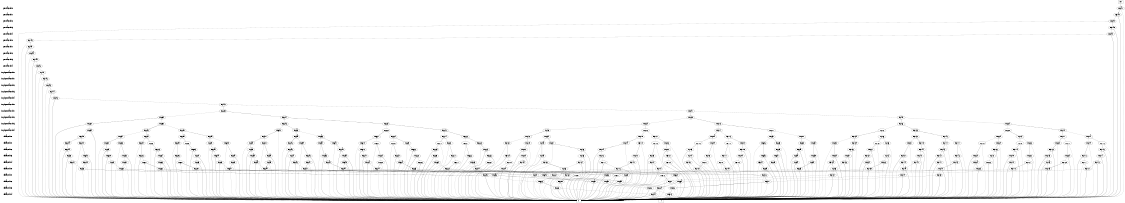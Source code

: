 digraph "DD" {
size = "7.5,10"
center = true;
edge [dir = none];
{ node [shape = plaintext];
  edge [style = invis];
  "CONST NODES" [style = invis];
" pre0_fact0_bit0 " -> " pre0_fact0_bit1 " -> " pre0_fact0_bit2 " -> " pre0_fact0_bit3 " -> " pre0_fact0_bit4 " -> " pre0_fact1_bit0 " -> " pre0_fact1_bit1 " -> " pre0_fact1_bit2 " -> " pre0_fact1_bit3 " -> " pre0_fact1_bit4 " -> " impl_pre0_fact0_bit0 " -> " impl_pre0_fact0_bit1 " -> " impl_pre0_fact0_bit2 " -> " impl_pre0_fact0_bit3 " -> " impl_pre0_fact0_bit4 " -> " impl_pre0_fact1_bit0 " -> " impl_pre0_fact1_bit1 " -> " impl_pre0_fact1_bit2 " -> " impl_pre0_fact1_bit3 " -> " impl_pre0_fact1_bit4 " -> " eff_fact0_bit0 " -> " eff_fact0_bit1 " -> " eff_fact0_bit2 " -> " eff_fact0_bit3 " -> " eff_fact0_bit4 " -> " eff_fact1_bit0 " -> " eff_fact1_bit1 " -> " eff_fact1_bit2 " -> " eff_fact1_bit3 " -> " eff_fact1_bit4 " -> "CONST NODES"; 
}
{ rank = same; node [shape = box]; edge [style = invis];
"F0"; }
{ rank = same; " pre0_fact0_bit0 ";
"0x67a1";
}
{ rank = same; " pre0_fact0_bit1 ";
"0x67a0";
}
{ rank = same; " pre0_fact0_bit2 ";
"0x679f";
}
{ rank = same; " pre0_fact0_bit3 ";
"0x679e";
}
{ rank = same; " pre0_fact0_bit4 ";
"0x679d";
}
{ rank = same; " pre0_fact1_bit0 ";
"0x679c";
}
{ rank = same; " pre0_fact1_bit1 ";
"0x679b";
}
{ rank = same; " pre0_fact1_bit2 ";
"0x679a";
}
{ rank = same; " pre0_fact1_bit3 ";
"0x6799";
}
{ rank = same; " pre0_fact1_bit4 ";
"0x6798";
}
{ rank = same; " impl_pre0_fact0_bit0 ";
"0x6797";
}
{ rank = same; " impl_pre0_fact0_bit1 ";
"0x6796";
}
{ rank = same; " impl_pre0_fact0_bit2 ";
"0x6795";
}
{ rank = same; " impl_pre0_fact0_bit3 ";
"0x6794";
}
{ rank = same; " impl_pre0_fact0_bit4 ";
"0x6793";
}
{ rank = same; " impl_pre0_fact1_bit0 ";
"0x6792";
}
{ rank = same; " impl_pre0_fact1_bit1 ";
"0x6791";
"0x66ee";
}
{ rank = same; " impl_pre0_fact1_bit2 ";
"0x673e";
"0x6790";
"0x66b4";
"0x66ed";
}
{ rank = same; " impl_pre0_fact1_bit3 ";
"0x678f";
"0x66b3";
"0x668f";
"0x66c0";
"0x66ec";
"0x6768";
"0x673d";
"0x6715";
}
{ rank = same; " impl_pre0_fact1_bit4 ";
"0x6728";
"0x6701";
"0x66d5";
"0x673c";
"0x668e";
"0x6714";
"0x677b";
"0x66bf";
"0x66eb";
"0x66b2";
"0x6753";
"0x678e";
"0x66a6";
"0x6767";
"0x6675";
}
{ rank = same; " eff_fact0_bit0 ";
"0x6668";
"0x670a";
"0x6771";
"0x66df";
"0x66a5";
"0x6748";
"0x6766";
"0x6784";
"0x66d4";
"0x673b";
"0x669a";
"0x668d";
"0x675d";
"0x66be";
"0x6752";
"0x66b1";
"0x6727";
"0x6700";
"0x671e";
"0x6713";
"0x677a";
"0x66ca";
"0x6731";
"0x6681";
"0x66f7";
"0x6674";
"0x66ea";
"0x678d";
}
{ rank = same; " eff_fact0_bit1 ";
"0x66c9";
"0x66d3";
"0x66db";
"0x66e9";
"0x66f3";
"0x66ff";
"0x6709";
"0x670f";
"0x671d";
"0x6723";
"0x672d";
"0x6737";
"0x6747";
"0x6670";
"0x6751";
"0x6759";
"0x6680";
"0x6765";
"0x668c";
"0x676d";
"0x6696";
"0x6779";
"0x66a4";
"0x6783";
"0x6789";
"0x66b0";
"0x66ba";
"0x66c6";
"0x66d0";
"0x66de";
"0x66e6";
"0x66f6";
"0x66fc";
"0x6706";
"0x6712";
"0x671a";
"0x6726";
"0x6730";
"0x673a";
"0x6665";
"0x6667";
"0x6744";
"0x6673";
"0x674e";
"0x667d";
"0x675c";
"0x6762";
"0x6689";
"0x6770";
"0x6699";
"0x6776";
"0x66a1";
"0x6780";
"0x66ad";
"0x678c";
"0x66bd";
}
{ rank = same; " eff_fact0_bit2 ";
"0x66f2";
"0x6695";
"0x6775";
"0x6736";
"0x66b9";
"0x6758";
"0x6719";
"0x66da";
"0x667c";
"0x66fb";
"0x66a0";
"0x677f";
"0x6664";
"0x6761";
"0x6722";
"0x6743";
"0x66c5";
"0x66e5";
"0x6705";
"0x6688";
"0x6788";
"0x66ac";
"0x672c";
"0x666f";
"0x676c";
"0x674d";
"0x670e";
"0x66cf";
}
{ rank = same; " eff_fact0_bit3 ";
"0x6694";
"0x66f5";
"0x6774";
"0x6735";
"0x6698";
"0x66b8";
"0x6757";
"0x6718";
"0x66d9";
"0x667b";
"0x6778";
"0x6739";
"0x66fa";
"0x66bc";
"0x675b";
"0x671c";
"0x66dd";
"0x6666";
"0x667f";
"0x669f";
"0x66fe";
"0x677e";
"0x6663";
"0x6760";
"0x6721";
"0x66a3";
"0x6742";
"0x66c4";
"0x66e4";
"0x6782";
"0x6704";
"0x6687";
"0x6764";
"0x6725";
"0x6746";
"0x66c8";
"0x66e8";
"0x6708";
"0x6787";
"0x668b";
"0x66ab";
"0x672b";
"0x666e";
"0x676b";
"0x678b";
"0x674c";
"0x670d";
"0x66ce";
"0x66af";
"0x672f";
"0x6672";
"0x676f";
"0x66f1";
"0x6750";
"0x6711";
"0x66d2";
}
{ rank = same; " eff_fact0_bit4 ";
"0x66c7";
"0x66d1";
"0x6662";
"0x66e7";
"0x6773";
"0x6734";
"0x66fd";
"0x66b7";
"0x6707";
"0x6756";
"0x6717";
"0x66d8";
"0x671b";
"0x667a";
"0x66f9";
"0x6745";
"0x674f";
"0x667e";
"0x669e";
"0x6763";
"0x668a";
"0x6777";
"0x677d";
"0x66a2";
"0x6781";
"0x66ae";
"0x675f";
"0x6720";
"0x6741";
"0x66c3";
"0x6523";
"0x66e3";
"0x6703";
"0x66dc";
"0x6686";
"0x66f4";
"0x6710";
"0x6786";
"0x6724";
"0x66aa";
"0x672e";
"0x6738";
"0x672a";
"0x666d";
"0x6671";
"0x676a";
"0x674b";
"0x670c";
"0x66cd";
"0x675a";
"0x676e";
"0x6697";
"0x66f0";
"0x678a";
"0x66bb";
"0x6693";
}
{ rank = same; " eff_fact1_bit0 ";
"0x66ef";
"0x6519";
"0x66d7";
"0x6733";
"0x675e";
"0x6755";
"0x677c";
"0x6702";
"0x666c";
"0x671f";
"0x6692";
"0x66b6";
"0x6740";
"0x6769";
"0x6785";
"0x66c2";
"0x66cc";
"0x670b";
"0x66e2";
"0x6729";
"0x66f8";
"0x674a";
"0x6772";
"0x6679";
"0x6685";
"0x669d";
"0x66a9";
"0x6716";
}
{ rank = same; " eff_fact1_bit1 ";
"0x6732";
"0x6754";
"0x66cb";
"0x6678";
"0x6684";
"0x669c";
"0x66a8";
"0x66e1";
"0x6518";
"0x66b5";
"0x66d6";
"0x6749";
"0x666b";
"0x6691";
"0x66c1";
"0x673f";
}
{ rank = same; " eff_fact1_bit2 ";
"0x6517";
"0x66a7";
"0x666a";
"0x66e0";
"0x669b";
"0x6677";
"0x6683";
"0x6690";
}
{ rank = same; " eff_fact1_bit3 ";
"0x6669";
"0x6682";
"0x6516";
"0x6676";
}
{ rank = same; " eff_fact1_bit4 ";
"0x6515";
"0x651a";
}
{ rank = same; "CONST NODES";
{ node [shape = box]; "0x61c";
"0x61b";
}
}
"F0" -> "0x67a1" [style = solid];
"0x67a1" -> "0x67a0";
"0x67a1" -> "0x61c" [style = dashed];
"0x67a0" -> "0x61c";
"0x67a0" -> "0x679f" [style = dashed];
"0x679f" -> "0x679e";
"0x679f" -> "0x61c" [style = dashed];
"0x679e" -> "0x61c";
"0x679e" -> "0x679d" [style = dashed];
"0x679d" -> "0x61c";
"0x679d" -> "0x679c" [style = dashed];
"0x679c" -> "0x679b";
"0x679c" -> "0x61c" [style = dashed];
"0x679b" -> "0x61c";
"0x679b" -> "0x679a" [style = dashed];
"0x679a" -> "0x6799";
"0x679a" -> "0x61c" [style = dashed];
"0x6799" -> "0x61c";
"0x6799" -> "0x6798" [style = dashed];
"0x6798" -> "0x61c";
"0x6798" -> "0x6797" [style = dashed];
"0x6797" -> "0x6796";
"0x6797" -> "0x61c" [style = dashed];
"0x6796" -> "0x61c";
"0x6796" -> "0x6795" [style = dashed];
"0x6795" -> "0x6794";
"0x6795" -> "0x61c" [style = dashed];
"0x6794" -> "0x61c";
"0x6794" -> "0x6793" [style = dashed];
"0x6793" -> "0x61c";
"0x6793" -> "0x6792" [style = dashed];
"0x6792" -> "0x66ee";
"0x6792" -> "0x6791" [style = dashed];
"0x6791" -> "0x673e";
"0x6791" -> "0x6790" [style = dashed];
"0x66ee" -> "0x66b4";
"0x66ee" -> "0x66ed" [style = dashed];
"0x673e" -> "0x6715";
"0x673e" -> "0x673d" [style = dashed];
"0x6790" -> "0x6768";
"0x6790" -> "0x678f" [style = dashed];
"0x66b4" -> "0x668f";
"0x66b4" -> "0x66b3" [style = dashed];
"0x66ed" -> "0x66c0";
"0x66ed" -> "0x66ec" [style = dashed];
"0x678f" -> "0x677b";
"0x678f" -> "0x678e" [style = dashed];
"0x66b3" -> "0x66a6";
"0x66b3" -> "0x66b2" [style = dashed];
"0x668f" -> "0x6675";
"0x668f" -> "0x668e" [style = dashed];
"0x66c0" -> "0x61c";
"0x66c0" -> "0x66bf" [style = dashed];
"0x66ec" -> "0x66d5";
"0x66ec" -> "0x66eb" [style = dashed];
"0x6768" -> "0x6753";
"0x6768" -> "0x6767" [style = dashed];
"0x673d" -> "0x6728";
"0x673d" -> "0x673c" [style = dashed];
"0x6715" -> "0x6701";
"0x6715" -> "0x6714" [style = dashed];
"0x6728" -> "0x671e";
"0x6728" -> "0x6727" [style = dashed];
"0x6701" -> "0x66f7";
"0x6701" -> "0x6700" [style = dashed];
"0x66d5" -> "0x66ca";
"0x66d5" -> "0x66d4" [style = dashed];
"0x673c" -> "0x6731";
"0x673c" -> "0x673b" [style = dashed];
"0x668e" -> "0x6681";
"0x668e" -> "0x668d" [style = dashed];
"0x6714" -> "0x670a";
"0x6714" -> "0x6713" [style = dashed];
"0x677b" -> "0x6771";
"0x677b" -> "0x677a" [style = dashed];
"0x66bf" -> "0x61c";
"0x66bf" -> "0x66be" [style = dashed];
"0x66eb" -> "0x66df";
"0x66eb" -> "0x66ea" [style = dashed];
"0x66b2" -> "0x66b1";
"0x66b2" -> "0x61c" [style = dashed];
"0x6753" -> "0x6748";
"0x6753" -> "0x6752" [style = dashed];
"0x678e" -> "0x6784";
"0x678e" -> "0x678d" [style = dashed];
"0x66a6" -> "0x669a";
"0x66a6" -> "0x66a5" [style = dashed];
"0x6767" -> "0x675d";
"0x6767" -> "0x6766" [style = dashed];
"0x6675" -> "0x6668";
"0x6675" -> "0x6674" [style = dashed];
"0x6668" -> "0x6665";
"0x6668" -> "0x6667" [style = dashed];
"0x670a" -> "0x6706";
"0x670a" -> "0x6709" [style = dashed];
"0x6771" -> "0x676d";
"0x6771" -> "0x6770" [style = dashed];
"0x66df" -> "0x66db";
"0x66df" -> "0x66de" [style = dashed];
"0x66a5" -> "0x66a1";
"0x66a5" -> "0x66a4" [style = dashed];
"0x6748" -> "0x6744";
"0x6748" -> "0x6747" [style = dashed];
"0x6766" -> "0x6762";
"0x6766" -> "0x6765" [style = dashed];
"0x6784" -> "0x6780";
"0x6784" -> "0x6783" [style = dashed];
"0x66d4" -> "0x66d0";
"0x66d4" -> "0x66d3" [style = dashed];
"0x673b" -> "0x6737";
"0x673b" -> "0x673a" [style = dashed];
"0x669a" -> "0x6696";
"0x669a" -> "0x6699" [style = dashed];
"0x668d" -> "0x6689";
"0x668d" -> "0x668c" [style = dashed];
"0x675d" -> "0x6759";
"0x675d" -> "0x675c" [style = dashed];
"0x66be" -> "0x66ba";
"0x66be" -> "0x66bd" [style = dashed];
"0x6752" -> "0x674e";
"0x6752" -> "0x6751" [style = dashed];
"0x66b1" -> "0x66ad";
"0x66b1" -> "0x66b0" [style = dashed];
"0x6727" -> "0x6723";
"0x6727" -> "0x6726" [style = dashed];
"0x6700" -> "0x66fc";
"0x6700" -> "0x66ff" [style = dashed];
"0x671e" -> "0x671a";
"0x671e" -> "0x671d" [style = dashed];
"0x6713" -> "0x670f";
"0x6713" -> "0x6712" [style = dashed];
"0x677a" -> "0x6776";
"0x677a" -> "0x6779" [style = dashed];
"0x66ca" -> "0x66c6";
"0x66ca" -> "0x66c9" [style = dashed];
"0x6731" -> "0x672d";
"0x6731" -> "0x6730" [style = dashed];
"0x6681" -> "0x667d";
"0x6681" -> "0x6680" [style = dashed];
"0x66f7" -> "0x66f3";
"0x66f7" -> "0x66f6" [style = dashed];
"0x6674" -> "0x6670";
"0x6674" -> "0x6673" [style = dashed];
"0x66ea" -> "0x66e6";
"0x66ea" -> "0x66e9" [style = dashed];
"0x678d" -> "0x6789";
"0x678d" -> "0x678c" [style = dashed];
"0x66c9" -> "0x66c8";
"0x66c9" -> "0x61c" [style = dashed];
"0x66d3" -> "0x66d2";
"0x66d3" -> "0x61c" [style = dashed];
"0x66db" -> "0x66da";
"0x66db" -> "0x61c" [style = dashed];
"0x66e9" -> "0x66e8";
"0x66e9" -> "0x61c" [style = dashed];
"0x66f3" -> "0x66f2";
"0x66f3" -> "0x61c" [style = dashed];
"0x66ff" -> "0x66fe";
"0x66ff" -> "0x61c" [style = dashed];
"0x6709" -> "0x6708";
"0x6709" -> "0x61c" [style = dashed];
"0x670f" -> "0x670e";
"0x670f" -> "0x61c" [style = dashed];
"0x671d" -> "0x671c";
"0x671d" -> "0x61c" [style = dashed];
"0x6723" -> "0x6722";
"0x6723" -> "0x61c" [style = dashed];
"0x672d" -> "0x672c";
"0x672d" -> "0x61c" [style = dashed];
"0x6737" -> "0x6736";
"0x6737" -> "0x61c" [style = dashed];
"0x6747" -> "0x6746";
"0x6747" -> "0x61c" [style = dashed];
"0x6670" -> "0x666f";
"0x6670" -> "0x61c" [style = dashed];
"0x6751" -> "0x6750";
"0x6751" -> "0x61c" [style = dashed];
"0x6759" -> "0x6758";
"0x6759" -> "0x61c" [style = dashed];
"0x6680" -> "0x667f";
"0x6680" -> "0x61c" [style = dashed];
"0x6765" -> "0x6764";
"0x6765" -> "0x61c" [style = dashed];
"0x668c" -> "0x668b";
"0x668c" -> "0x61c" [style = dashed];
"0x676d" -> "0x676c";
"0x676d" -> "0x61c" [style = dashed];
"0x6696" -> "0x6695";
"0x6696" -> "0x61c" [style = dashed];
"0x6779" -> "0x6778";
"0x6779" -> "0x61c" [style = dashed];
"0x66a4" -> "0x66a3";
"0x66a4" -> "0x61c" [style = dashed];
"0x6783" -> "0x6782";
"0x6783" -> "0x61c" [style = dashed];
"0x6789" -> "0x6788";
"0x6789" -> "0x61c" [style = dashed];
"0x66b0" -> "0x66af";
"0x66b0" -> "0x61c" [style = dashed];
"0x66ba" -> "0x66b9";
"0x66ba" -> "0x61c" [style = dashed];
"0x66c6" -> "0x66c5";
"0x66c6" -> "0x61c" [style = dashed];
"0x66d0" -> "0x66cf";
"0x66d0" -> "0x61c" [style = dashed];
"0x66de" -> "0x66dd";
"0x66de" -> "0x61c" [style = dashed];
"0x66e6" -> "0x66e5";
"0x66e6" -> "0x61c" [style = dashed];
"0x66f6" -> "0x66f5";
"0x66f6" -> "0x61c" [style = dashed];
"0x66fc" -> "0x66fb";
"0x66fc" -> "0x61c" [style = dashed];
"0x6706" -> "0x6705";
"0x6706" -> "0x61c" [style = dashed];
"0x6712" -> "0x6711";
"0x6712" -> "0x61c" [style = dashed];
"0x671a" -> "0x6719";
"0x671a" -> "0x61c" [style = dashed];
"0x6726" -> "0x6725";
"0x6726" -> "0x61c" [style = dashed];
"0x6730" -> "0x672f";
"0x6730" -> "0x61c" [style = dashed];
"0x673a" -> "0x6739";
"0x673a" -> "0x61c" [style = dashed];
"0x6665" -> "0x6664";
"0x6665" -> "0x61c" [style = dashed];
"0x6667" -> "0x6666";
"0x6667" -> "0x61c" [style = dashed];
"0x6744" -> "0x6743";
"0x6744" -> "0x61c" [style = dashed];
"0x6673" -> "0x6672";
"0x6673" -> "0x61c" [style = dashed];
"0x674e" -> "0x674d";
"0x674e" -> "0x61c" [style = dashed];
"0x667d" -> "0x667c";
"0x667d" -> "0x61c" [style = dashed];
"0x675c" -> "0x675b";
"0x675c" -> "0x61c" [style = dashed];
"0x6762" -> "0x6761";
"0x6762" -> "0x61c" [style = dashed];
"0x6689" -> "0x6688";
"0x6689" -> "0x61c" [style = dashed];
"0x6770" -> "0x676f";
"0x6770" -> "0x61c" [style = dashed];
"0x6699" -> "0x6698";
"0x6699" -> "0x61c" [style = dashed];
"0x6776" -> "0x6775";
"0x6776" -> "0x61c" [style = dashed];
"0x66a1" -> "0x66a0";
"0x66a1" -> "0x61c" [style = dashed];
"0x6780" -> "0x677f";
"0x6780" -> "0x61c" [style = dashed];
"0x66ad" -> "0x66ac";
"0x66ad" -> "0x61c" [style = dashed];
"0x678c" -> "0x678b";
"0x678c" -> "0x61c" [style = dashed];
"0x66bd" -> "0x66bc";
"0x66bd" -> "0x61c" [style = dashed];
"0x66f2" -> "0x61c";
"0x66f2" -> "0x66f1" [style = dashed];
"0x6695" -> "0x61c";
"0x6695" -> "0x6694" [style = dashed];
"0x6775" -> "0x61c";
"0x6775" -> "0x6774" [style = dashed];
"0x6736" -> "0x61c";
"0x6736" -> "0x6735" [style = dashed];
"0x66b9" -> "0x61c";
"0x66b9" -> "0x66b8" [style = dashed];
"0x6758" -> "0x61c";
"0x6758" -> "0x6757" [style = dashed];
"0x6719" -> "0x61c";
"0x6719" -> "0x6718" [style = dashed];
"0x66da" -> "0x61c";
"0x66da" -> "0x66d9" [style = dashed];
"0x667c" -> "0x61c";
"0x667c" -> "0x667b" [style = dashed];
"0x66fb" -> "0x61c";
"0x66fb" -> "0x66fa" [style = dashed];
"0x66a0" -> "0x61c";
"0x66a0" -> "0x669f" [style = dashed];
"0x677f" -> "0x61c";
"0x677f" -> "0x677e" [style = dashed];
"0x6664" -> "0x61c";
"0x6664" -> "0x6663" [style = dashed];
"0x6761" -> "0x61c";
"0x6761" -> "0x6760" [style = dashed];
"0x6722" -> "0x61c";
"0x6722" -> "0x6721" [style = dashed];
"0x6743" -> "0x61c";
"0x6743" -> "0x6742" [style = dashed];
"0x66c5" -> "0x61c";
"0x66c5" -> "0x66c4" [style = dashed];
"0x66e5" -> "0x61c";
"0x66e5" -> "0x66e4" [style = dashed];
"0x6705" -> "0x61c";
"0x6705" -> "0x6704" [style = dashed];
"0x6688" -> "0x61c";
"0x6688" -> "0x6687" [style = dashed];
"0x6788" -> "0x61c";
"0x6788" -> "0x6787" [style = dashed];
"0x66ac" -> "0x61c";
"0x66ac" -> "0x66ab" [style = dashed];
"0x672c" -> "0x61c";
"0x672c" -> "0x672b" [style = dashed];
"0x666f" -> "0x61c";
"0x666f" -> "0x666e" [style = dashed];
"0x676c" -> "0x61c";
"0x676c" -> "0x676b" [style = dashed];
"0x674d" -> "0x61c";
"0x674d" -> "0x674c" [style = dashed];
"0x670e" -> "0x61c";
"0x670e" -> "0x670d" [style = dashed];
"0x66cf" -> "0x61c";
"0x66cf" -> "0x66ce" [style = dashed];
"0x6694" -> "0x61c";
"0x6694" -> "0x6693" [style = dashed];
"0x66f5" -> "0x61c";
"0x66f5" -> "0x66f4" [style = dashed];
"0x6774" -> "0x61c";
"0x6774" -> "0x6773" [style = dashed];
"0x6735" -> "0x61c";
"0x6735" -> "0x6734" [style = dashed];
"0x6698" -> "0x61c";
"0x6698" -> "0x6697" [style = dashed];
"0x66b8" -> "0x61c";
"0x66b8" -> "0x66b7" [style = dashed];
"0x6757" -> "0x61c";
"0x6757" -> "0x6756" [style = dashed];
"0x6718" -> "0x61c";
"0x6718" -> "0x6717" [style = dashed];
"0x66d9" -> "0x61c";
"0x66d9" -> "0x66d8" [style = dashed];
"0x667b" -> "0x61c";
"0x667b" -> "0x667a" [style = dashed];
"0x6778" -> "0x61c";
"0x6778" -> "0x6777" [style = dashed];
"0x6739" -> "0x61c";
"0x6739" -> "0x6738" [style = dashed];
"0x66fa" -> "0x61c";
"0x66fa" -> "0x66f9" [style = dashed];
"0x66bc" -> "0x61c";
"0x66bc" -> "0x66bb" [style = dashed];
"0x675b" -> "0x61c";
"0x675b" -> "0x675a" [style = dashed];
"0x671c" -> "0x61c";
"0x671c" -> "0x671b" [style = dashed];
"0x66dd" -> "0x61c";
"0x66dd" -> "0x66dc" [style = dashed];
"0x6666" -> "0x61c";
"0x6666" -> "0x6523" [style = dashed];
"0x667f" -> "0x61c";
"0x667f" -> "0x667e" [style = dashed];
"0x669f" -> "0x61c";
"0x669f" -> "0x669e" [style = dashed];
"0x66fe" -> "0x61c";
"0x66fe" -> "0x66fd" [style = dashed];
"0x677e" -> "0x61c";
"0x677e" -> "0x677d" [style = dashed];
"0x6663" -> "0x61c";
"0x6663" -> "0x6662" [style = dashed];
"0x6760" -> "0x61c";
"0x6760" -> "0x675f" [style = dashed];
"0x6721" -> "0x61c";
"0x6721" -> "0x6720" [style = dashed];
"0x66a3" -> "0x61c";
"0x66a3" -> "0x66a2" [style = dashed];
"0x6742" -> "0x61c";
"0x6742" -> "0x6741" [style = dashed];
"0x66c4" -> "0x61c";
"0x66c4" -> "0x66c3" [style = dashed];
"0x66e4" -> "0x61c";
"0x66e4" -> "0x66e3" [style = dashed];
"0x6782" -> "0x61c";
"0x6782" -> "0x6781" [style = dashed];
"0x6704" -> "0x61c";
"0x6704" -> "0x6703" [style = dashed];
"0x6687" -> "0x61c";
"0x6687" -> "0x6686" [style = dashed];
"0x6764" -> "0x61c";
"0x6764" -> "0x6763" [style = dashed];
"0x6725" -> "0x61c";
"0x6725" -> "0x6724" [style = dashed];
"0x6746" -> "0x61c";
"0x6746" -> "0x6745" [style = dashed];
"0x66c8" -> "0x61c";
"0x66c8" -> "0x66c7" [style = dashed];
"0x66e8" -> "0x61c";
"0x66e8" -> "0x66e7" [style = dashed];
"0x6708" -> "0x61c";
"0x6708" -> "0x6707" [style = dashed];
"0x6787" -> "0x61c";
"0x6787" -> "0x6786" [style = dashed];
"0x668b" -> "0x61c";
"0x668b" -> "0x668a" [style = dashed];
"0x66ab" -> "0x61c";
"0x66ab" -> "0x66aa" [style = dashed];
"0x672b" -> "0x61c";
"0x672b" -> "0x672a" [style = dashed];
"0x666e" -> "0x61c";
"0x666e" -> "0x666d" [style = dashed];
"0x676b" -> "0x61c";
"0x676b" -> "0x676a" [style = dashed];
"0x678b" -> "0x61c";
"0x678b" -> "0x678a" [style = dashed];
"0x674c" -> "0x61c";
"0x674c" -> "0x674b" [style = dashed];
"0x670d" -> "0x61c";
"0x670d" -> "0x670c" [style = dashed];
"0x66ce" -> "0x61c";
"0x66ce" -> "0x66cd" [style = dashed];
"0x66af" -> "0x61c";
"0x66af" -> "0x66ae" [style = dashed];
"0x672f" -> "0x61c";
"0x672f" -> "0x672e" [style = dashed];
"0x6672" -> "0x61c";
"0x6672" -> "0x6671" [style = dashed];
"0x676f" -> "0x61c";
"0x676f" -> "0x676e" [style = dashed];
"0x66f1" -> "0x61c";
"0x66f1" -> "0x66f0" [style = dashed];
"0x6750" -> "0x61c";
"0x6750" -> "0x674f" [style = dashed];
"0x6711" -> "0x61c";
"0x6711" -> "0x6710" [style = dashed];
"0x66d2" -> "0x61c";
"0x66d2" -> "0x66d1" [style = dashed];
"0x66c7" -> "0x66c2";
"0x66c7" -> "0x61c" [style = dashed];
"0x66d1" -> "0x66cc";
"0x66d1" -> "0x61c" [style = dashed];
"0x6662" -> "0x61c";
"0x6662" -> "0x6519" [style = dashed];
"0x66e7" -> "0x66e2";
"0x66e7" -> "0x61c" [style = dashed];
"0x6773" -> "0x61c";
"0x6773" -> "0x6772" [style = dashed];
"0x6734" -> "0x61c";
"0x6734" -> "0x6733" [style = dashed];
"0x66fd" -> "0x66f8";
"0x66fd" -> "0x61c" [style = dashed];
"0x66b7" -> "0x61c";
"0x66b7" -> "0x66b6" [style = dashed];
"0x6707" -> "0x6702";
"0x6707" -> "0x61c" [style = dashed];
"0x6756" -> "0x61c";
"0x6756" -> "0x6755" [style = dashed];
"0x6717" -> "0x61c";
"0x6717" -> "0x6716" [style = dashed];
"0x66d8" -> "0x61c";
"0x66d8" -> "0x66d7" [style = dashed];
"0x671b" -> "0x6716";
"0x671b" -> "0x61c" [style = dashed];
"0x667a" -> "0x61c";
"0x667a" -> "0x6679" [style = dashed];
"0x66f9" -> "0x61c";
"0x66f9" -> "0x66f8" [style = dashed];
"0x6745" -> "0x6740";
"0x6745" -> "0x61c" [style = dashed];
"0x674f" -> "0x674a";
"0x674f" -> "0x61c" [style = dashed];
"0x667e" -> "0x6679";
"0x667e" -> "0x61c" [style = dashed];
"0x669e" -> "0x61c";
"0x669e" -> "0x669d" [style = dashed];
"0x6763" -> "0x675e";
"0x6763" -> "0x61c" [style = dashed];
"0x668a" -> "0x6685";
"0x668a" -> "0x61c" [style = dashed];
"0x6777" -> "0x6772";
"0x6777" -> "0x61c" [style = dashed];
"0x677d" -> "0x61c";
"0x677d" -> "0x677c" [style = dashed];
"0x66a2" -> "0x669d";
"0x66a2" -> "0x61c" [style = dashed];
"0x6781" -> "0x677c";
"0x6781" -> "0x61c" [style = dashed];
"0x66ae" -> "0x66a9";
"0x66ae" -> "0x61c" [style = dashed];
"0x675f" -> "0x61c";
"0x675f" -> "0x675e" [style = dashed];
"0x6720" -> "0x61c";
"0x6720" -> "0x671f" [style = dashed];
"0x6741" -> "0x61c";
"0x6741" -> "0x6740" [style = dashed];
"0x66c3" -> "0x61c";
"0x66c3" -> "0x66c2" [style = dashed];
"0x6523" -> "0x6519";
"0x6523" -> "0x61c" [style = dashed];
"0x66e3" -> "0x61c";
"0x66e3" -> "0x66e2" [style = dashed];
"0x6703" -> "0x61c";
"0x6703" -> "0x6702" [style = dashed];
"0x66dc" -> "0x66d7";
"0x66dc" -> "0x61c" [style = dashed];
"0x6686" -> "0x61c";
"0x6686" -> "0x6685" [style = dashed];
"0x66f4" -> "0x66ef";
"0x66f4" -> "0x61c" [style = dashed];
"0x6710" -> "0x670b";
"0x6710" -> "0x61c" [style = dashed];
"0x6786" -> "0x61c";
"0x6786" -> "0x6785" [style = dashed];
"0x6724" -> "0x671f";
"0x6724" -> "0x61c" [style = dashed];
"0x66aa" -> "0x61c";
"0x66aa" -> "0x66a9" [style = dashed];
"0x672e" -> "0x6729";
"0x672e" -> "0x61c" [style = dashed];
"0x6738" -> "0x6733";
"0x6738" -> "0x61c" [style = dashed];
"0x672a" -> "0x61c";
"0x672a" -> "0x6729" [style = dashed];
"0x666d" -> "0x61c";
"0x666d" -> "0x666c" [style = dashed];
"0x6671" -> "0x666c";
"0x6671" -> "0x61c" [style = dashed];
"0x676a" -> "0x61c";
"0x676a" -> "0x6769" [style = dashed];
"0x674b" -> "0x61c";
"0x674b" -> "0x674a" [style = dashed];
"0x670c" -> "0x61c";
"0x670c" -> "0x670b" [style = dashed];
"0x66cd" -> "0x61c";
"0x66cd" -> "0x66cc" [style = dashed];
"0x675a" -> "0x6755";
"0x675a" -> "0x61c" [style = dashed];
"0x676e" -> "0x6769";
"0x676e" -> "0x61c" [style = dashed];
"0x6697" -> "0x6692";
"0x6697" -> "0x61c" [style = dashed];
"0x66f0" -> "0x61c";
"0x66f0" -> "0x66ef" [style = dashed];
"0x678a" -> "0x6785";
"0x678a" -> "0x61c" [style = dashed];
"0x66bb" -> "0x66b6";
"0x66bb" -> "0x61c" [style = dashed];
"0x6693" -> "0x61c";
"0x6693" -> "0x6692" [style = dashed];
"0x66ef" -> "0x61c";
"0x66ef" -> "0x6518" [style = dashed];
"0x6519" -> "0x6518";
"0x6519" -> "0x61c" [style = dashed];
"0x66d7" -> "0x66d6";
"0x66d7" -> "0x61c" [style = dashed];
"0x6733" -> "0x61c";
"0x6733" -> "0x6732" [style = dashed];
"0x675e" -> "0x61c";
"0x675e" -> "0x66b5" [style = dashed];
"0x6755" -> "0x61c";
"0x6755" -> "0x6754" [style = dashed];
"0x677c" -> "0x61c";
"0x677c" -> "0x66d6" [style = dashed];
"0x6702" -> "0x61c";
"0x6702" -> "0x6678" [style = dashed];
"0x666c" -> "0x666b";
"0x666c" -> "0x61c" [style = dashed];
"0x671f" -> "0x61c";
"0x671f" -> "0x669c" [style = dashed];
"0x6692" -> "0x6691";
"0x6692" -> "0x61c" [style = dashed];
"0x66b6" -> "0x66b5";
"0x66b6" -> "0x61c" [style = dashed];
"0x6740" -> "0x61c";
"0x6740" -> "0x673f" [style = dashed];
"0x6769" -> "0x61c";
"0x6769" -> "0x66c1" [style = dashed];
"0x6785" -> "0x61c";
"0x6785" -> "0x66e1" [style = dashed];
"0x66c2" -> "0x66c1";
"0x66c2" -> "0x61c" [style = dashed];
"0x66cc" -> "0x66cb";
"0x66cc" -> "0x61c" [style = dashed];
"0x670b" -> "0x61c";
"0x670b" -> "0x6684" [style = dashed];
"0x66e2" -> "0x66e1";
"0x66e2" -> "0x61c" [style = dashed];
"0x6729" -> "0x61c";
"0x6729" -> "0x66a8" [style = dashed];
"0x66f8" -> "0x61c";
"0x66f8" -> "0x666b" [style = dashed];
"0x674a" -> "0x61c";
"0x674a" -> "0x6749" [style = dashed];
"0x6772" -> "0x61c";
"0x6772" -> "0x66cb" [style = dashed];
"0x6679" -> "0x6678";
"0x6679" -> "0x61c" [style = dashed];
"0x6685" -> "0x6684";
"0x6685" -> "0x61c" [style = dashed];
"0x669d" -> "0x669c";
"0x669d" -> "0x61c" [style = dashed];
"0x66a9" -> "0x66a8";
"0x66a9" -> "0x61c" [style = dashed];
"0x6716" -> "0x61c";
"0x6716" -> "0x6691" [style = dashed];
"0x6732" -> "0x66e0";
"0x6732" -> "0x61c" [style = dashed];
"0x6754" -> "0x61c";
"0x6754" -> "0x6677" [style = dashed];
"0x66cb" -> "0x61c";
"0x66cb" -> "0x669b" [style = dashed];
"0x6678" -> "0x6677";
"0x6678" -> "0x61c" [style = dashed];
"0x6684" -> "0x6683";
"0x6684" -> "0x61c" [style = dashed];
"0x669c" -> "0x669b";
"0x669c" -> "0x61c" [style = dashed];
"0x66a8" -> "0x66a7";
"0x66a8" -> "0x61c" [style = dashed];
"0x66e1" -> "0x61c";
"0x66e1" -> "0x66e0" [style = dashed];
"0x6518" -> "0x6517";
"0x6518" -> "0x61c" [style = dashed];
"0x66b5" -> "0x61c";
"0x66b5" -> "0x6683" [style = dashed];
"0x66d6" -> "0x61c";
"0x66d6" -> "0x66a7" [style = dashed];
"0x6749" -> "0x61c";
"0x6749" -> "0x666a" [style = dashed];
"0x666b" -> "0x666a";
"0x666b" -> "0x61c" [style = dashed];
"0x6691" -> "0x6690";
"0x6691" -> "0x61c" [style = dashed];
"0x66c1" -> "0x61c";
"0x66c1" -> "0x6690" [style = dashed];
"0x673f" -> "0x61c";
"0x673f" -> "0x6517" [style = dashed];
"0x6517" -> "0x6516";
"0x6517" -> "0x61c" [style = dashed];
"0x66a7" -> "0x61c";
"0x66a7" -> "0x6676" [style = dashed];
"0x666a" -> "0x6669";
"0x666a" -> "0x61c" [style = dashed];
"0x66e0" -> "0x61c";
"0x66e0" -> "0x6682" [style = dashed];
"0x669b" -> "0x61c";
"0x669b" -> "0x6669" [style = dashed];
"0x6677" -> "0x6676";
"0x6677" -> "0x61c" [style = dashed];
"0x6683" -> "0x6682";
"0x6683" -> "0x61c" [style = dashed];
"0x6690" -> "0x61c";
"0x6690" -> "0x6516" [style = dashed];
"0x6669" -> "0x651a";
"0x6669" -> "0x61c" [style = dashed];
"0x6682" -> "0x61c";
"0x6682" -> "0x651a" [style = dashed];
"0x6516" -> "0x6515";
"0x6516" -> "0x61c" [style = dashed];
"0x6676" -> "0x61c";
"0x6676" -> "0x6515" [style = dashed];
"0x6515" -> "0x61b";
"0x6515" -> "0x61c" [style = dashed];
"0x651a" -> "0x61c";
"0x651a" -> "0x61b" [style = dashed];
"0x61c" [label = "0"];
"0x61b" [label = "1"];
}
